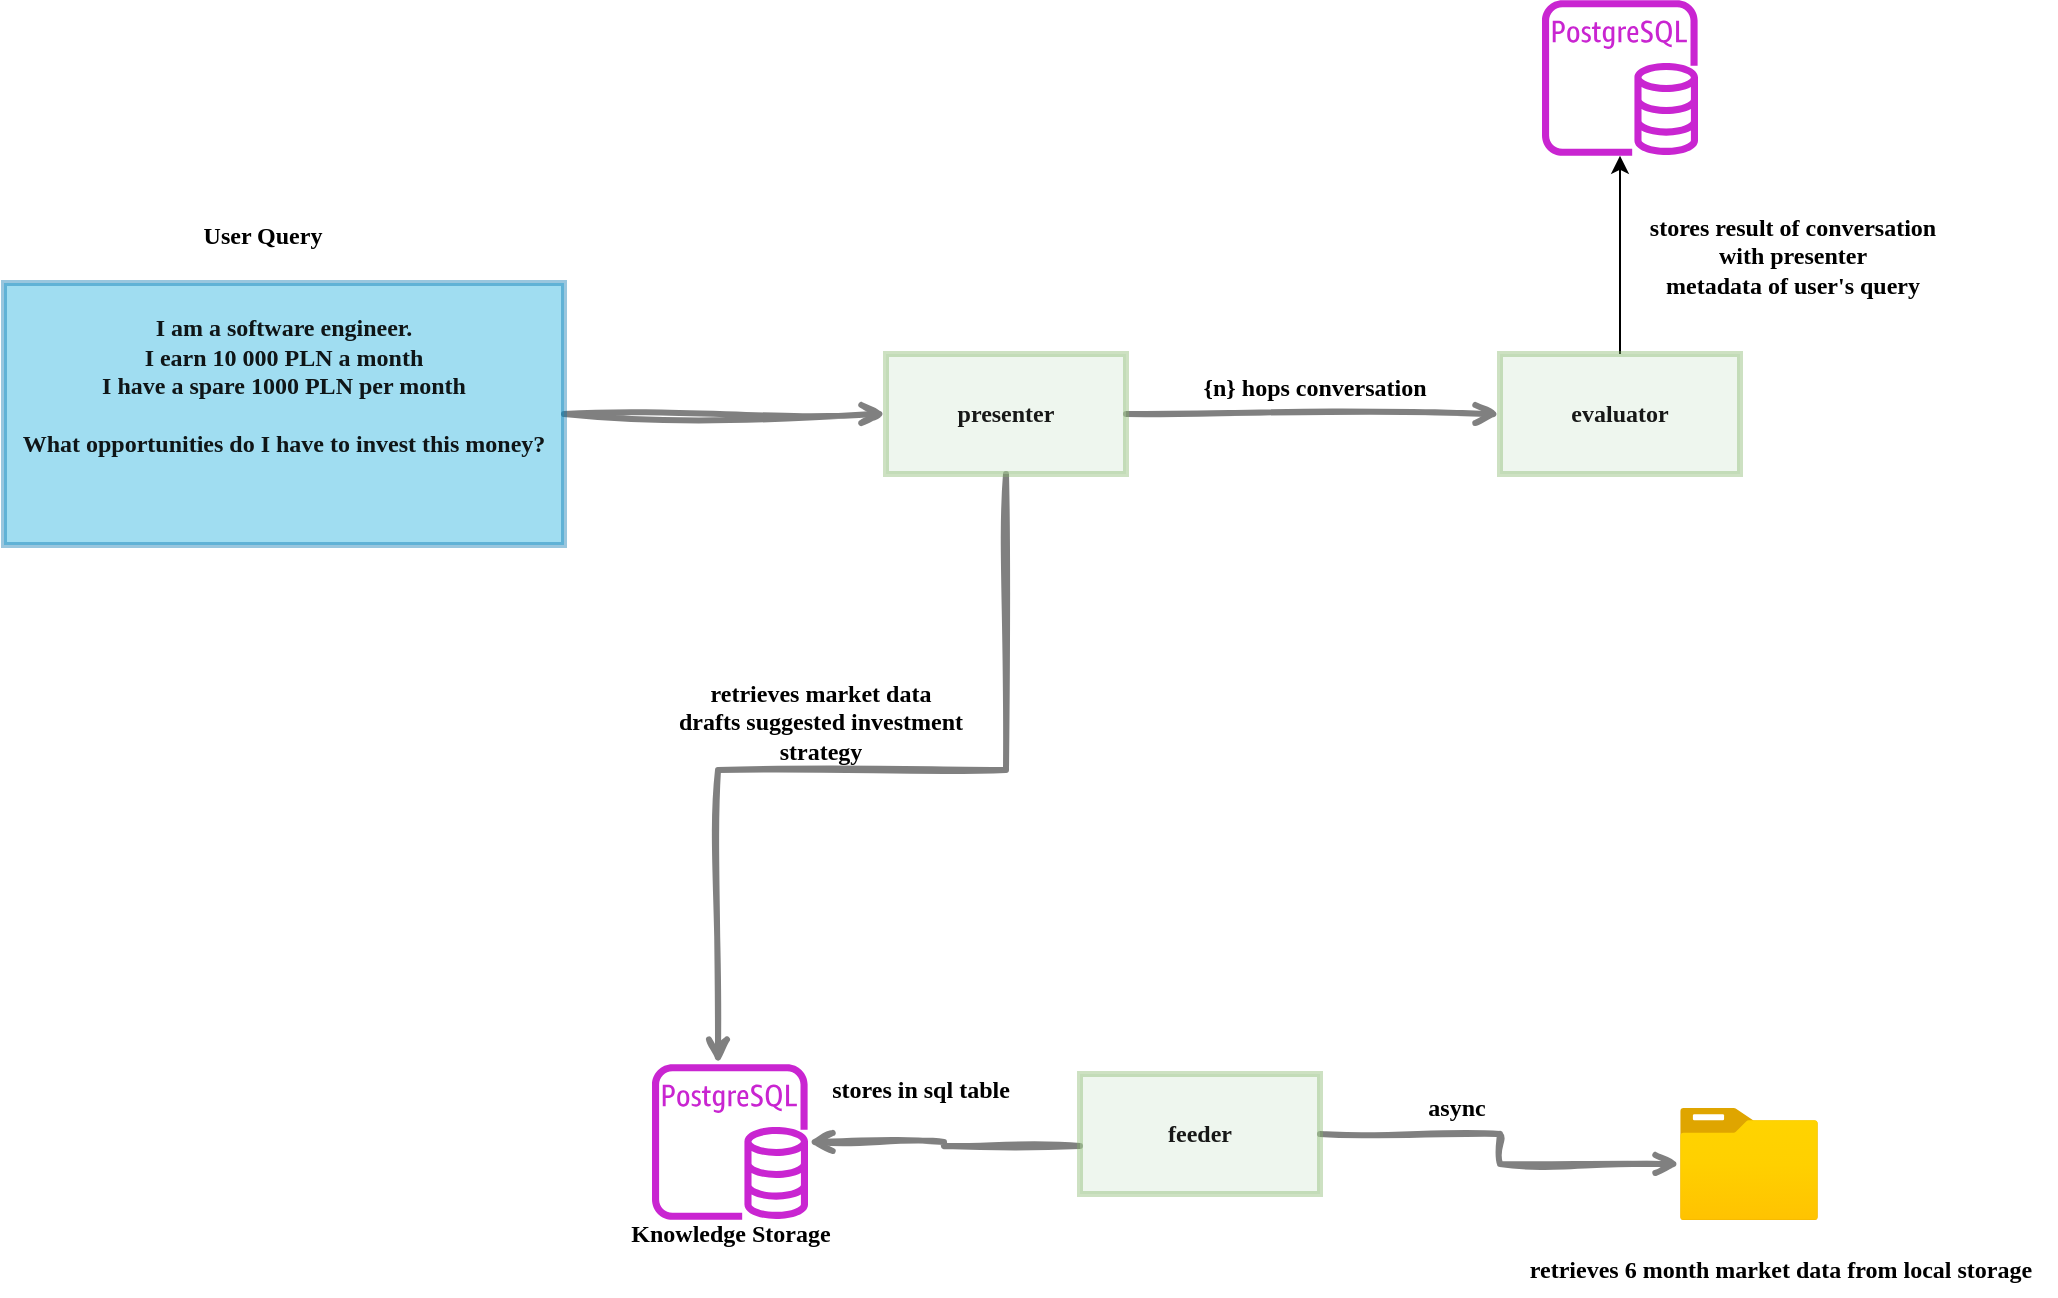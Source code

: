 <mxfile version="22.1.11" type="device" pages="4">
  <diagram name="v0.1" id="8OtH7xpoOeajr92iCrvQ">
    <mxGraphModel dx="1434" dy="836" grid="0" gridSize="10" guides="1" tooltips="1" connect="1" arrows="1" fold="1" page="1" pageScale="1" pageWidth="1200" pageHeight="1600" math="0" shadow="0">
      <root>
        <mxCell id="0" />
        <mxCell id="1" parent="0" />
        <mxCell id="opJD9HLW1Uyg5Fvw-MjP-20" value="" style="edgeStyle=orthogonalEdgeStyle;rounded=0;orthogonalLoop=1;jettySize=auto;html=1;labelBackgroundColor=none;endArrow=open;fontSize=19;fontFamily=Ubuntu;strokeColor=#808080;startArrow=none;startFill=0;endFill=0;strokeWidth=3;fontSource=https%3A%2F%2Ffonts.googleapis.com%2Fcss%3Ffamily%3DUbuntu;sketch=1;curveFitting=1;jiggle=2;shadow=0;labelBorderColor=none;textOpacity=90;fontStyle=1;" parent="1" source="opJD9HLW1Uyg5Fvw-MjP-1" target="opJD9HLW1Uyg5Fvw-MjP-19" edge="1">
          <mxGeometry relative="1" as="geometry" />
        </mxCell>
        <mxCell id="opJD9HLW1Uyg5Fvw-MjP-1" value="&lt;div&gt;I am a software engineer.&lt;/div&gt;&lt;div&gt;I earn 10 000 PLN a month&lt;/div&gt;&lt;div&gt;I have a spare 1000 PLN per month&lt;/div&gt;&lt;div&gt;&lt;br&gt;&lt;/div&gt;&lt;div&gt;What opportunities do I have to invest this money?&lt;/div&gt;&lt;div&gt;&lt;br&gt;&lt;/div&gt;&lt;div&gt;&lt;br&gt;&lt;/div&gt;" style="rounded=0;whiteSpace=wrap;html=1;fillColor=#12ABDB;strokeColor=#0070AD;fontFamily=Ubuntu;strokeWidth=3;fontSource=https%3A%2F%2Ffonts.googleapis.com%2Fcss%3Ffamily%3DUbuntu;labelBorderColor=none;textOpacity=90;fontStyle=1;gradientColor=none;fillStyle=auto;labelBackgroundColor=none;opacity=40;" parent="1" vertex="1">
          <mxGeometry x="55" y="181.5" width="280" height="131" as="geometry" />
        </mxCell>
        <mxCell id="opJD9HLW1Uyg5Fvw-MjP-10" style="edgeStyle=orthogonalEdgeStyle;rounded=0;orthogonalLoop=1;jettySize=auto;html=1;labelBackgroundColor=none;endArrow=open;fontSize=19;fontFamily=Ubuntu;strokeColor=#808080;startArrow=none;startFill=0;endFill=0;strokeWidth=3;fontSource=https%3A%2F%2Ffonts.googleapis.com%2Fcss%3Ffamily%3DUbuntu;sketch=1;curveFitting=1;jiggle=2;shadow=0;labelBorderColor=none;textOpacity=90;fontStyle=1;" parent="1" source="opJD9HLW1Uyg5Fvw-MjP-4" target="opJD9HLW1Uyg5Fvw-MjP-6" edge="1">
          <mxGeometry relative="1" as="geometry">
            <Array as="points">
              <mxPoint x="525" y="613" />
              <mxPoint x="525" y="611" />
            </Array>
          </mxGeometry>
        </mxCell>
        <mxCell id="opJD9HLW1Uyg5Fvw-MjP-12" style="edgeStyle=orthogonalEdgeStyle;rounded=0;orthogonalLoop=1;jettySize=auto;html=1;labelBackgroundColor=none;endArrow=open;fontSize=19;fontFamily=Ubuntu;strokeColor=#808080;startArrow=none;startFill=0;endFill=0;strokeWidth=3;fontSource=https%3A%2F%2Ffonts.googleapis.com%2Fcss%3Ffamily%3DUbuntu;sketch=1;curveFitting=1;jiggle=2;shadow=0;labelBorderColor=none;textOpacity=90;fontStyle=1;" parent="1" source="opJD9HLW1Uyg5Fvw-MjP-4" target="5ZaZs-pvYe-qKwX8dHFW-2" edge="1">
          <mxGeometry relative="1" as="geometry">
            <mxPoint x="867" y="619.5" as="targetPoint" />
          </mxGeometry>
        </mxCell>
        <mxCell id="opJD9HLW1Uyg5Fvw-MjP-4" value="feeder" style="whiteSpace=wrap;html=1;rounded=0;fillColor=#d5e8d4;strokeColor=#82b366;fontFamily=Ubuntu;strokeWidth=3;fontSource=https%3A%2F%2Ffonts.googleapis.com%2Fcss%3Ffamily%3DUbuntu;labelBorderColor=none;textOpacity=90;fontStyle=1;fillStyle=auto;labelBackgroundColor=none;opacity=40;" parent="1" vertex="1">
          <mxGeometry x="593" y="577" width="120" height="60" as="geometry" />
        </mxCell>
        <mxCell id="opJD9HLW1Uyg5Fvw-MjP-6" value="" style="sketch=0;outlineConnect=0;fontColor=#232F3E;gradientColor=none;fillColor=#C925D1;strokeColor=none;dashed=0;verticalLabelPosition=bottom;verticalAlign=top;align=center;html=1;fontSize=12;fontStyle=0;aspect=fixed;pointerEvents=1;shape=mxgraph.aws4.rds_postgresql_instance;" parent="1" vertex="1">
          <mxGeometry x="379" y="572" width="78" height="78" as="geometry" />
        </mxCell>
        <mxCell id="opJD9HLW1Uyg5Fvw-MjP-7" value="Knowledge Storage" style="text;html=1;align=center;verticalAlign=middle;resizable=0;points=[];autosize=1;strokeColor=none;fillColor=none;fontFamily=Ubuntu;fontSource=https%3A%2F%2Ffonts.googleapis.com%2Fcss%3Ffamily%3DUbuntu;fontStyle=1;" parent="1" vertex="1">
          <mxGeometry x="353" y="642" width="130" height="30" as="geometry" />
        </mxCell>
        <mxCell id="opJD9HLW1Uyg5Fvw-MjP-13" value="retrieves 6 month market data from local storage" style="text;html=1;align=center;verticalAlign=middle;resizable=0;points=[];autosize=1;strokeColor=none;fillColor=none;fontFamily=Ubuntu;fontSource=https%3A%2F%2Ffonts.googleapis.com%2Fcss%3Ffamily%3DUbuntu;fontStyle=1;" parent="1" vertex="1">
          <mxGeometry x="805" y="662" width="276" height="26" as="geometry" />
        </mxCell>
        <mxCell id="opJD9HLW1Uyg5Fvw-MjP-14" value="stores in sql table" style="text;html=1;align=center;verticalAlign=middle;resizable=0;points=[];autosize=1;strokeColor=none;fillColor=none;fontFamily=Ubuntu;fontSource=https%3A%2F%2Ffonts.googleapis.com%2Fcss%3Ffamily%3DUbuntu;fontStyle=1;" parent="1" vertex="1">
          <mxGeometry x="457" y="572" width="111" height="26" as="geometry" />
        </mxCell>
        <mxCell id="opJD9HLW1Uyg5Fvw-MjP-18" value="User Query" style="text;html=1;align=center;verticalAlign=middle;resizable=0;points=[];autosize=1;strokeColor=none;fillColor=none;fontFamily=Ubuntu;fontSource=https%3A%2F%2Ffonts.googleapis.com%2Fcss%3Ffamily%3DUbuntu;fontStyle=1;" parent="1" vertex="1">
          <mxGeometry x="143" y="145" width="81" height="26" as="geometry" />
        </mxCell>
        <mxCell id="SjYf4q5xqTKtXkVGE02z-1" style="edgeStyle=orthogonalEdgeStyle;rounded=0;orthogonalLoop=1;jettySize=auto;html=1;labelBackgroundColor=none;endArrow=open;fontSize=19;fontFamily=Ubuntu;strokeColor=#808080;startArrow=none;startFill=0;endFill=0;strokeWidth=3;fontSource=https%3A%2F%2Ffonts.googleapis.com%2Fcss%3Ffamily%3DUbuntu;sketch=1;curveFitting=1;jiggle=2;shadow=0;labelBorderColor=none;textOpacity=90;fontStyle=1;" parent="1" source="opJD9HLW1Uyg5Fvw-MjP-19" target="opJD9HLW1Uyg5Fvw-MjP-6" edge="1">
          <mxGeometry relative="1" as="geometry">
            <Array as="points">
              <mxPoint x="556" y="425" />
              <mxPoint x="412" y="425" />
            </Array>
          </mxGeometry>
        </mxCell>
        <mxCell id="SjYf4q5xqTKtXkVGE02z-8" style="edgeStyle=orthogonalEdgeStyle;rounded=0;orthogonalLoop=1;jettySize=auto;html=1;startArrow=none;startFill=0;labelBackgroundColor=none;endArrow=open;fontSize=19;fontFamily=Ubuntu;strokeColor=#808080;endFill=0;strokeWidth=3;fontSource=https%3A%2F%2Ffonts.googleapis.com%2Fcss%3Ffamily%3DUbuntu;sketch=1;curveFitting=1;jiggle=2;shadow=0;labelBorderColor=none;textOpacity=90;fontStyle=1;" parent="1" source="opJD9HLW1Uyg5Fvw-MjP-19" target="SjYf4q5xqTKtXkVGE02z-3" edge="1">
          <mxGeometry relative="1" as="geometry" />
        </mxCell>
        <mxCell id="opJD9HLW1Uyg5Fvw-MjP-19" value="presenter" style="whiteSpace=wrap;html=1;fillColor=#d5e8d4;strokeColor=#82b366;rounded=0;fontFamily=Ubuntu;strokeWidth=3;fontSource=https%3A%2F%2Ffonts.googleapis.com%2Fcss%3Ffamily%3DUbuntu;labelBorderColor=none;textOpacity=90;fontStyle=1;fillStyle=auto;labelBackgroundColor=none;opacity=40;" parent="1" vertex="1">
          <mxGeometry x="496" y="217" width="120" height="60" as="geometry" />
        </mxCell>
        <mxCell id="SjYf4q5xqTKtXkVGE02z-2" value="retrieves market data&lt;br&gt;drafts suggested investment&lt;br&gt;strategy" style="text;html=1;align=center;verticalAlign=middle;resizable=0;points=[];autosize=1;strokeColor=none;fillColor=none;fontFamily=Ubuntu;fontSource=https%3A%2F%2Ffonts.googleapis.com%2Fcss%3Ffamily%3DUbuntu;fontStyle=1;" parent="1" vertex="1">
          <mxGeometry x="379" y="373" width="168" height="55" as="geometry" />
        </mxCell>
        <mxCell id="SjYf4q5xqTKtXkVGE02z-5" style="edgeStyle=orthogonalEdgeStyle;rounded=0;orthogonalLoop=1;jettySize=auto;html=1;" parent="1" source="SjYf4q5xqTKtXkVGE02z-3" target="SjYf4q5xqTKtXkVGE02z-4" edge="1">
          <mxGeometry relative="1" as="geometry" />
        </mxCell>
        <mxCell id="SjYf4q5xqTKtXkVGE02z-3" value="evaluator" style="whiteSpace=wrap;html=1;fillColor=#d5e8d4;strokeColor=#82b366;rounded=0;fontFamily=Ubuntu;strokeWidth=3;fontSource=https%3A%2F%2Ffonts.googleapis.com%2Fcss%3Ffamily%3DUbuntu;labelBorderColor=none;textOpacity=90;fontStyle=1;fillStyle=auto;labelBackgroundColor=none;opacity=40;" parent="1" vertex="1">
          <mxGeometry x="803" y="217" width="120" height="60" as="geometry" />
        </mxCell>
        <mxCell id="SjYf4q5xqTKtXkVGE02z-4" value="" style="sketch=0;outlineConnect=0;fontColor=#232F3E;gradientColor=none;fillColor=#C925D1;strokeColor=none;dashed=0;verticalLabelPosition=bottom;verticalAlign=top;align=center;html=1;fontSize=12;fontStyle=0;aspect=fixed;pointerEvents=1;shape=mxgraph.aws4.rds_postgresql_instance;" parent="1" vertex="1">
          <mxGeometry x="824" y="40" width="78" height="78" as="geometry" />
        </mxCell>
        <mxCell id="SjYf4q5xqTKtXkVGE02z-6" value="stores result of conversation&lt;br&gt;with presenter&lt;br&gt;metadata of user&#39;s query" style="text;html=1;align=center;verticalAlign=middle;resizable=0;points=[];autosize=1;strokeColor=none;fillColor=none;fontFamily=Ubuntu;fontSource=https%3A%2F%2Ffonts.googleapis.com%2Fcss%3Ffamily%3DUbuntu;fontStyle=1;" parent="1" vertex="1">
          <mxGeometry x="865" y="140" width="168" height="55" as="geometry" />
        </mxCell>
        <mxCell id="SjYf4q5xqTKtXkVGE02z-7" value="async" style="text;html=1;align=center;verticalAlign=middle;resizable=0;points=[];autosize=1;strokeColor=none;fillColor=none;fontFamily=Ubuntu;fontSource=https%3A%2F%2Ffonts.googleapis.com%2Fcss%3Ffamily%3DUbuntu;fontStyle=1;" parent="1" vertex="1">
          <mxGeometry x="756" y="581" width="49" height="26" as="geometry" />
        </mxCell>
        <mxCell id="SjYf4q5xqTKtXkVGE02z-9" value="{n} hops conversation" style="text;html=1;align=center;verticalAlign=middle;resizable=0;points=[];autosize=1;strokeColor=none;fillColor=none;fontFamily=Ubuntu;fontSource=https%3A%2F%2Ffonts.googleapis.com%2Fcss%3Ffamily%3DUbuntu;fontStyle=1;" parent="1" vertex="1">
          <mxGeometry x="643" y="221" width="133" height="26" as="geometry" />
        </mxCell>
        <mxCell id="5ZaZs-pvYe-qKwX8dHFW-2" value="" style="image;aspect=fixed;html=1;points=[];align=center;fontSize=12;image=img/lib/azure2/general/Folder_Blank.svg;" parent="1" vertex="1">
          <mxGeometry x="893" y="594" width="69" height="56.0" as="geometry" />
        </mxCell>
      </root>
    </mxGraphModel>
  </diagram>
  <diagram name="v1-alpha" id="euRGj3JGMwUTde3pvMev">
    <mxGraphModel dx="1434" dy="836" grid="0" gridSize="10" guides="1" tooltips="1" connect="1" arrows="1" fold="1" page="1" pageScale="1" pageWidth="1200" pageHeight="1600" math="0" shadow="0">
      <root>
        <mxCell id="Yqb-qZFL8EH75_6r9ANl-0" />
        <mxCell id="Yqb-qZFL8EH75_6r9ANl-1" parent="Yqb-qZFL8EH75_6r9ANl-0" />
        <mxCell id="Yqb-qZFL8EH75_6r9ANl-2" value="" style="edgeStyle=orthogonalEdgeStyle;rounded=0;orthogonalLoop=1;jettySize=auto;html=1;labelBackgroundColor=none;endArrow=open;fontSize=19;fontFamily=Ubuntu;strokeColor=#808080;startArrow=none;startFill=0;endFill=0;strokeWidth=3;fontSource=https%3A%2F%2Ffonts.googleapis.com%2Fcss%3Ffamily%3DUbuntu;sketch=1;curveFitting=1;jiggle=2;shadow=0;labelBorderColor=none;textOpacity=90;fontStyle=1;" edge="1" parent="Yqb-qZFL8EH75_6r9ANl-1" source="Yqb-qZFL8EH75_6r9ANl-3" target="Yqb-qZFL8EH75_6r9ANl-14">
          <mxGeometry relative="1" as="geometry" />
        </mxCell>
        <mxCell id="Yqb-qZFL8EH75_6r9ANl-3" value="&lt;div&gt;I am a software engineer.&lt;/div&gt;&lt;div&gt;I earn 10 000 PLN a month&lt;/div&gt;&lt;div&gt;I have a spare 1000 PLN per month&lt;/div&gt;&lt;div&gt;&lt;br&gt;&lt;/div&gt;&lt;div&gt;What opportunities do I have to invest this money?&lt;/div&gt;&lt;div&gt;&lt;br&gt;&lt;/div&gt;&lt;div&gt;&lt;br&gt;&lt;/div&gt;" style="rounded=0;whiteSpace=wrap;html=1;fillColor=#12ABDB;strokeColor=#0070AD;fontFamily=Ubuntu;strokeWidth=3;fontSource=https%3A%2F%2Ffonts.googleapis.com%2Fcss%3Ffamily%3DUbuntu;labelBorderColor=none;textOpacity=90;fontStyle=1;gradientColor=none;fillStyle=auto;labelBackgroundColor=none;opacity=40;" vertex="1" parent="Yqb-qZFL8EH75_6r9ANl-1">
          <mxGeometry x="55" y="181.5" width="280" height="131" as="geometry" />
        </mxCell>
        <mxCell id="Yqb-qZFL8EH75_6r9ANl-4" style="edgeStyle=orthogonalEdgeStyle;rounded=0;orthogonalLoop=1;jettySize=auto;html=1;labelBackgroundColor=none;endArrow=open;fontSize=19;fontFamily=Ubuntu;strokeColor=#808080;startArrow=none;startFill=0;endFill=0;strokeWidth=3;fontSource=https%3A%2F%2Ffonts.googleapis.com%2Fcss%3Ffamily%3DUbuntu;sketch=1;curveFitting=1;jiggle=2;shadow=0;labelBorderColor=none;textOpacity=90;fontStyle=1;" edge="1" parent="Yqb-qZFL8EH75_6r9ANl-1" source="Yqb-qZFL8EH75_6r9ANl-6" target="Yqb-qZFL8EH75_6r9ANl-7">
          <mxGeometry relative="1" as="geometry">
            <Array as="points">
              <mxPoint x="525" y="613" />
              <mxPoint x="525" y="611" />
            </Array>
          </mxGeometry>
        </mxCell>
        <mxCell id="Yqb-qZFL8EH75_6r9ANl-5" style="edgeStyle=orthogonalEdgeStyle;rounded=0;orthogonalLoop=1;jettySize=auto;html=1;labelBackgroundColor=none;endArrow=open;fontSize=19;fontFamily=Ubuntu;strokeColor=#808080;startArrow=none;startFill=0;endFill=0;strokeWidth=3;fontSource=https%3A%2F%2Ffonts.googleapis.com%2Fcss%3Ffamily%3DUbuntu;sketch=1;curveFitting=1;jiggle=2;shadow=0;labelBorderColor=none;textOpacity=90;fontStyle=1;" edge="1" parent="Yqb-qZFL8EH75_6r9ANl-1" source="Yqb-qZFL8EH75_6r9ANl-6" target="Yqb-qZFL8EH75_6r9ANl-22">
          <mxGeometry relative="1" as="geometry">
            <mxPoint x="867" y="619.5" as="targetPoint" />
          </mxGeometry>
        </mxCell>
        <mxCell id="Yqb-qZFL8EH75_6r9ANl-6" value="feeder" style="whiteSpace=wrap;html=1;rounded=0;fillColor=#d5e8d4;strokeColor=#82b366;fontFamily=Ubuntu;strokeWidth=3;fontSource=https%3A%2F%2Ffonts.googleapis.com%2Fcss%3Ffamily%3DUbuntu;labelBorderColor=none;textOpacity=90;fontStyle=1;fillStyle=auto;labelBackgroundColor=none;opacity=40;" vertex="1" parent="Yqb-qZFL8EH75_6r9ANl-1">
          <mxGeometry x="593" y="577" width="120" height="60" as="geometry" />
        </mxCell>
        <mxCell id="Yqb-qZFL8EH75_6r9ANl-7" value="" style="sketch=0;outlineConnect=0;fontColor=#232F3E;gradientColor=none;fillColor=#C925D1;strokeColor=none;dashed=0;verticalLabelPosition=bottom;verticalAlign=top;align=center;html=1;fontSize=12;fontStyle=0;aspect=fixed;pointerEvents=1;shape=mxgraph.aws4.rds_postgresql_instance;" vertex="1" parent="Yqb-qZFL8EH75_6r9ANl-1">
          <mxGeometry x="379" y="572" width="78" height="78" as="geometry" />
        </mxCell>
        <mxCell id="Yqb-qZFL8EH75_6r9ANl-8" value="Knowledge Storage" style="text;html=1;align=center;verticalAlign=middle;resizable=0;points=[];autosize=1;strokeColor=none;fillColor=none;fontFamily=Ubuntu;fontSource=https%3A%2F%2Ffonts.googleapis.com%2Fcss%3Ffamily%3DUbuntu;fontStyle=1;" vertex="1" parent="Yqb-qZFL8EH75_6r9ANl-1">
          <mxGeometry x="353" y="642" width="130" height="30" as="geometry" />
        </mxCell>
        <mxCell id="Yqb-qZFL8EH75_6r9ANl-9" value="retrieves 6 month market data from local storage" style="text;html=1;align=center;verticalAlign=middle;resizable=0;points=[];autosize=1;strokeColor=none;fillColor=none;fontFamily=Ubuntu;fontSource=https%3A%2F%2Ffonts.googleapis.com%2Fcss%3Ffamily%3DUbuntu;fontStyle=1;" vertex="1" parent="Yqb-qZFL8EH75_6r9ANl-1">
          <mxGeometry x="805" y="662" width="276" height="26" as="geometry" />
        </mxCell>
        <mxCell id="Yqb-qZFL8EH75_6r9ANl-10" value="stores in sql table" style="text;html=1;align=center;verticalAlign=middle;resizable=0;points=[];autosize=1;strokeColor=none;fillColor=none;fontFamily=Ubuntu;fontSource=https%3A%2F%2Ffonts.googleapis.com%2Fcss%3Ffamily%3DUbuntu;fontStyle=1;" vertex="1" parent="Yqb-qZFL8EH75_6r9ANl-1">
          <mxGeometry x="457" y="572" width="111" height="26" as="geometry" />
        </mxCell>
        <mxCell id="Yqb-qZFL8EH75_6r9ANl-11" value="User Query" style="text;html=1;align=center;verticalAlign=middle;resizable=0;points=[];autosize=1;strokeColor=none;fillColor=none;fontFamily=Ubuntu;fontSource=https%3A%2F%2Ffonts.googleapis.com%2Fcss%3Ffamily%3DUbuntu;fontStyle=1;" vertex="1" parent="Yqb-qZFL8EH75_6r9ANl-1">
          <mxGeometry x="143" y="145" width="81" height="26" as="geometry" />
        </mxCell>
        <mxCell id="Yqb-qZFL8EH75_6r9ANl-12" style="edgeStyle=orthogonalEdgeStyle;rounded=0;orthogonalLoop=1;jettySize=auto;html=1;labelBackgroundColor=none;endArrow=open;fontSize=19;fontFamily=Ubuntu;strokeColor=#808080;startArrow=none;startFill=0;endFill=0;strokeWidth=3;fontSource=https%3A%2F%2Ffonts.googleapis.com%2Fcss%3Ffamily%3DUbuntu;sketch=1;curveFitting=1;jiggle=2;shadow=0;labelBorderColor=none;textOpacity=90;fontStyle=1;" edge="1" parent="Yqb-qZFL8EH75_6r9ANl-1" source="Yqb-qZFL8EH75_6r9ANl-14" target="Yqb-qZFL8EH75_6r9ANl-7">
          <mxGeometry relative="1" as="geometry">
            <Array as="points">
              <mxPoint x="556" y="425" />
              <mxPoint x="412" y="425" />
            </Array>
          </mxGeometry>
        </mxCell>
        <mxCell id="Yqb-qZFL8EH75_6r9ANl-13" style="edgeStyle=orthogonalEdgeStyle;rounded=0;orthogonalLoop=1;jettySize=auto;html=1;startArrow=none;startFill=0;labelBackgroundColor=none;endArrow=open;fontSize=19;fontFamily=Ubuntu;strokeColor=#808080;endFill=0;strokeWidth=3;fontSource=https%3A%2F%2Ffonts.googleapis.com%2Fcss%3Ffamily%3DUbuntu;sketch=1;curveFitting=1;jiggle=2;shadow=0;labelBorderColor=none;textOpacity=90;fontStyle=1;" edge="1" parent="Yqb-qZFL8EH75_6r9ANl-1" source="Yqb-qZFL8EH75_6r9ANl-14" target="Yqb-qZFL8EH75_6r9ANl-17">
          <mxGeometry relative="1" as="geometry" />
        </mxCell>
        <mxCell id="Yqb-qZFL8EH75_6r9ANl-14" value="presenter" style="whiteSpace=wrap;html=1;fillColor=#d5e8d4;strokeColor=#82b366;rounded=0;fontFamily=Ubuntu;strokeWidth=3;fontSource=https%3A%2F%2Ffonts.googleapis.com%2Fcss%3Ffamily%3DUbuntu;labelBorderColor=none;textOpacity=90;fontStyle=1;fillStyle=auto;labelBackgroundColor=none;opacity=40;" vertex="1" parent="Yqb-qZFL8EH75_6r9ANl-1">
          <mxGeometry x="496" y="217" width="120" height="60" as="geometry" />
        </mxCell>
        <mxCell id="Yqb-qZFL8EH75_6r9ANl-15" value="retrieves market data&lt;br&gt;drafts suggested investment&lt;br&gt;strategy" style="text;html=1;align=center;verticalAlign=middle;resizable=0;points=[];autosize=1;strokeColor=none;fillColor=none;fontFamily=Ubuntu;fontSource=https%3A%2F%2Ffonts.googleapis.com%2Fcss%3Ffamily%3DUbuntu;fontStyle=1;" vertex="1" parent="Yqb-qZFL8EH75_6r9ANl-1">
          <mxGeometry x="379" y="373" width="168" height="55" as="geometry" />
        </mxCell>
        <mxCell id="Yqb-qZFL8EH75_6r9ANl-16" style="edgeStyle=orthogonalEdgeStyle;rounded=0;orthogonalLoop=1;jettySize=auto;html=1;" edge="1" parent="Yqb-qZFL8EH75_6r9ANl-1" source="Yqb-qZFL8EH75_6r9ANl-17" target="Yqb-qZFL8EH75_6r9ANl-18">
          <mxGeometry relative="1" as="geometry" />
        </mxCell>
        <mxCell id="Yqb-qZFL8EH75_6r9ANl-17" value="evaluator" style="whiteSpace=wrap;html=1;fillColor=#d5e8d4;strokeColor=#82b366;rounded=0;fontFamily=Ubuntu;strokeWidth=3;fontSource=https%3A%2F%2Ffonts.googleapis.com%2Fcss%3Ffamily%3DUbuntu;labelBorderColor=none;textOpacity=90;fontStyle=1;fillStyle=auto;labelBackgroundColor=none;opacity=40;" vertex="1" parent="Yqb-qZFL8EH75_6r9ANl-1">
          <mxGeometry x="803" y="217" width="120" height="60" as="geometry" />
        </mxCell>
        <mxCell id="Yqb-qZFL8EH75_6r9ANl-18" value="" style="sketch=0;outlineConnect=0;fontColor=#232F3E;gradientColor=none;fillColor=#C925D1;strokeColor=none;dashed=0;verticalLabelPosition=bottom;verticalAlign=top;align=center;html=1;fontSize=12;fontStyle=0;aspect=fixed;pointerEvents=1;shape=mxgraph.aws4.rds_postgresql_instance;" vertex="1" parent="Yqb-qZFL8EH75_6r9ANl-1">
          <mxGeometry x="824" y="40" width="78" height="78" as="geometry" />
        </mxCell>
        <mxCell id="Yqb-qZFL8EH75_6r9ANl-19" value="stores result of conversation&lt;br&gt;with presenter&lt;br&gt;metadata of user&#39;s query" style="text;html=1;align=center;verticalAlign=middle;resizable=0;points=[];autosize=1;strokeColor=none;fillColor=none;fontFamily=Ubuntu;fontSource=https%3A%2F%2Ffonts.googleapis.com%2Fcss%3Ffamily%3DUbuntu;fontStyle=1;" vertex="1" parent="Yqb-qZFL8EH75_6r9ANl-1">
          <mxGeometry x="865" y="140" width="168" height="55" as="geometry" />
        </mxCell>
        <mxCell id="Yqb-qZFL8EH75_6r9ANl-20" value="async" style="text;html=1;align=center;verticalAlign=middle;resizable=0;points=[];autosize=1;strokeColor=none;fillColor=none;fontFamily=Ubuntu;fontSource=https%3A%2F%2Ffonts.googleapis.com%2Fcss%3Ffamily%3DUbuntu;fontStyle=1;" vertex="1" parent="Yqb-qZFL8EH75_6r9ANl-1">
          <mxGeometry x="756" y="581" width="49" height="26" as="geometry" />
        </mxCell>
        <mxCell id="Yqb-qZFL8EH75_6r9ANl-21" value="{n} hops conversation" style="text;html=1;align=center;verticalAlign=middle;resizable=0;points=[];autosize=1;strokeColor=none;fillColor=none;fontFamily=Ubuntu;fontSource=https%3A%2F%2Ffonts.googleapis.com%2Fcss%3Ffamily%3DUbuntu;fontStyle=1;" vertex="1" parent="Yqb-qZFL8EH75_6r9ANl-1">
          <mxGeometry x="643" y="221" width="133" height="26" as="geometry" />
        </mxCell>
        <mxCell id="Yqb-qZFL8EH75_6r9ANl-22" value="" style="image;aspect=fixed;html=1;points=[];align=center;fontSize=12;image=img/lib/azure2/general/Folder_Blank.svg;" vertex="1" parent="Yqb-qZFL8EH75_6r9ANl-1">
          <mxGeometry x="893" y="594" width="69" height="56.0" as="geometry" />
        </mxCell>
      </root>
    </mxGraphModel>
  </diagram>
  <diagram id="ePuNAX5Y0OI9vk2s83E_" name="presenter">
    <mxGraphModel dx="1434" dy="836" grid="0" gridSize="10" guides="1" tooltips="1" connect="1" arrows="1" fold="1" page="1" pageScale="1" pageWidth="1200" pageHeight="1600" math="0" shadow="0">
      <root>
        <mxCell id="0" />
        <mxCell id="1" parent="0" />
        <mxCell id="kUthfTeHmSAMfIdSlc27-2" style="edgeStyle=orthogonalEdgeStyle;rounded=0;orthogonalLoop=1;jettySize=auto;html=1;labelBackgroundColor=none;endArrow=open;fontSize=19;fontFamily=Ubuntu;strokeColor=#808080;startArrow=none;startFill=0;endFill=0;strokeWidth=3;fontSource=https%3A%2F%2Ffonts.googleapis.com%2Fcss%3Ffamily%3DUbuntu;sketch=1;curveFitting=1;jiggle=2;shadow=0;labelBorderColor=none;textOpacity=90;fontStyle=1;" parent="1" source="UwOhgO-d5PZDNcppUJ_M-5" target="kUthfTeHmSAMfIdSlc27-1" edge="1">
          <mxGeometry relative="1" as="geometry" />
        </mxCell>
        <mxCell id="UwOhgO-d5PZDNcppUJ_M-5" value="searches&lt;br&gt;the web for missing&lt;br&gt;data" style="whiteSpace=wrap;html=1;fillColor=#d5e8d4;strokeColor=#82b366;rounded=0;fontFamily=Ubuntu;strokeWidth=3;fontSource=https%3A%2F%2Ffonts.googleapis.com%2Fcss%3Ffamily%3DUbuntu;labelBorderColor=none;textOpacity=90;fontStyle=1;fillStyle=auto;labelBackgroundColor=none;opacity=40;" parent="1" vertex="1">
          <mxGeometry x="550" y="600" width="120" height="60" as="geometry" />
        </mxCell>
        <mxCell id="UwOhgO-d5PZDNcppUJ_M-3" value="" style="edgeStyle=orthogonalEdgeStyle;rounded=0;orthogonalLoop=1;jettySize=auto;html=1;labelBackgroundColor=none;endArrow=open;fontSize=19;fontFamily=Ubuntu;strokeColor=#808080;startArrow=none;startFill=0;endFill=0;strokeWidth=3;fontSource=https%3A%2F%2Ffonts.googleapis.com%2Fcss%3Ffamily%3DUbuntu;sketch=1;curveFitting=1;jiggle=2;shadow=0;labelBorderColor=none;textOpacity=90;fontStyle=1;" parent="1" source="UwOhgO-d5PZDNcppUJ_M-1" target="UwOhgO-d5PZDNcppUJ_M-2" edge="1">
          <mxGeometry relative="1" as="geometry" />
        </mxCell>
        <mxCell id="UwOhgO-d5PZDNcppUJ_M-1" value="&lt;div&gt;I am a software engineer.&lt;/div&gt;&lt;div&gt;I earn 10 000 PLN a month&lt;/div&gt;&lt;div&gt;I have a spare 1000 per month&lt;/div&gt;&lt;div&gt;I am interested in buying a new house in Poland&lt;/div&gt;&lt;div&gt;&lt;br&gt;&lt;/div&gt;&lt;div&gt;My goal is to do it in 1 year time.&lt;/div&gt;" style="rounded=0;whiteSpace=wrap;html=1;fillColor=#12ABDB;strokeColor=#0070AD;fontFamily=Ubuntu;strokeWidth=3;fontSource=https%3A%2F%2Ffonts.googleapis.com%2Fcss%3Ffamily%3DUbuntu;labelBorderColor=none;textOpacity=90;fontStyle=1;gradientColor=none;fillStyle=auto;labelBackgroundColor=none;opacity=40;" parent="1" vertex="1">
          <mxGeometry x="56" y="162" width="280" height="170" as="geometry" />
        </mxCell>
        <mxCell id="kUthfTeHmSAMfIdSlc27-6" value="" style="edgeStyle=orthogonalEdgeStyle;rounded=0;orthogonalLoop=1;jettySize=auto;html=1;labelBackgroundColor=none;endArrow=open;fontSize=19;fontFamily=Ubuntu;strokeColor=#808080;startArrow=none;startFill=0;endFill=0;strokeWidth=3;fontSource=https%3A%2F%2Ffonts.googleapis.com%2Fcss%3Ffamily%3DUbuntu;sketch=1;curveFitting=1;jiggle=2;shadow=0;labelBorderColor=none;textOpacity=90;fontStyle=1;" parent="1" source="UwOhgO-d5PZDNcppUJ_M-2" target="kUthfTeHmSAMfIdSlc27-5" edge="1">
          <mxGeometry relative="1" as="geometry" />
        </mxCell>
        <mxCell id="kUthfTeHmSAMfIdSlc27-12" style="edgeStyle=orthogonalEdgeStyle;rounded=0;orthogonalLoop=1;jettySize=auto;html=1;labelBackgroundColor=none;endArrow=open;fontSize=19;fontFamily=Ubuntu;strokeColor=#808080;startArrow=none;startFill=0;endFill=0;strokeWidth=3;fontSource=https%3A%2F%2Ffonts.googleapis.com%2Fcss%3Ffamily%3DUbuntu;sketch=1;curveFitting=1;jiggle=2;shadow=0;labelBorderColor=none;textOpacity=90;fontStyle=1;" parent="1" source="UwOhgO-d5PZDNcppUJ_M-2" target="kUthfTeHmSAMfIdSlc27-11" edge="1">
          <mxGeometry relative="1" as="geometry" />
        </mxCell>
        <mxCell id="UwOhgO-d5PZDNcppUJ_M-2" value="Understands missing&lt;br&gt;data" style="whiteSpace=wrap;html=1;fillColor=#d5e8d4;strokeColor=#82b366;rounded=0;fontFamily=Ubuntu;strokeWidth=3;fontSource=https%3A%2F%2Ffonts.googleapis.com%2Fcss%3Ffamily%3DUbuntu;labelBorderColor=none;textOpacity=90;fontStyle=1;fillStyle=auto;labelBackgroundColor=none;opacity=40;" parent="1" vertex="1">
          <mxGeometry x="496" y="217" width="120" height="60" as="geometry" />
        </mxCell>
        <mxCell id="UwOhgO-d5PZDNcppUJ_M-4" value="" style="html=1;verticalLabelPosition=bottom;align=center;labelBackgroundColor=#ffffff;verticalAlign=top;strokeWidth=2;strokeColor=#0080F0;shadow=0;dashed=0;shape=mxgraph.ios7.icons.looking_glass;" parent="1" vertex="1">
          <mxGeometry x="540" y="590" width="30" height="30" as="geometry" />
        </mxCell>
        <mxCell id="kUthfTeHmSAMfIdSlc27-1" value="" style="outlineConnect=0;fontColor=#232F3E;gradientColor=none;fillColor=#C925D1;strokeColor=none;dashed=0;verticalLabelPosition=bottom;verticalAlign=top;align=center;html=1;fontSize=12;fontStyle=0;aspect=fixed;pointerEvents=1;shape=mxgraph.aws4.rds_postgresql_instance;strokeWidth=1;" parent="1" vertex="1">
          <mxGeometry x="749" y="591" width="78" height="78" as="geometry" />
        </mxCell>
        <mxCell id="kUthfTeHmSAMfIdSlc27-3" value="embedding" style="text;html=1;align=center;verticalAlign=middle;resizable=0;points=[];autosize=1;strokeColor=none;fillColor=none;fontFamily=Ubuntu;fontSource=https%3A%2F%2Ffonts.googleapis.com%2Fcss%3Ffamily%3DUbuntu;fontStyle=1" parent="1" vertex="1">
          <mxGeometry x="664" y="598" width="90" height="30" as="geometry" />
        </mxCell>
        <mxCell id="kUthfTeHmSAMfIdSlc27-5" value="To buy a house in Poland with a spare budget of 1000 monthly will require ~90 months to gather the upfront payment&lt;br&gt;The user can find new incoming opportunities&lt;br&gt;The user can invest in low-risk markets such as gold and increase his spare money by X%&lt;br&gt;The user can invest in medium-risk markets such as bitcoin and increase his spare money by Y%&lt;br&gt;&lt;br&gt;If the user finds a part time job earning ~5000 a month&lt;br&gt;with a spare of ~4000 a month invested in&lt;br&gt;gold it will take Z time to gather the upfront payment&lt;br&gt;invested in bitcoin it will take Z2 time." style="whiteSpace=wrap;html=1;fillColor=#f8cecc;strokeColor=#b85450;rounded=0;fontFamily=Ubuntu;strokeWidth=3;fontSource=https%3A%2F%2Ffonts.googleapis.com%2Fcss%3Ffamily%3DUbuntu;labelBorderColor=none;textOpacity=90;fontStyle=1;fillStyle=auto;labelBackgroundColor=none;opacity=40;" parent="1" vertex="1">
          <mxGeometry x="800" y="190" width="320" height="193" as="geometry" />
        </mxCell>
        <mxCell id="kUthfTeHmSAMfIdSlc27-7" value="aggregates" style="text;html=1;align=center;verticalAlign=middle;resizable=0;points=[];autosize=1;strokeColor=none;fillColor=none;fontFamily=Ubuntu;fontSource=https%3A%2F%2Ffonts.googleapis.com%2Fcss%3Ffamily%3DUbuntu;fontStyle=1" parent="1" vertex="1">
          <mxGeometry x="665" y="217" width="90" height="30" as="geometry" />
        </mxCell>
        <mxCell id="kUthfTeHmSAMfIdSlc27-13" style="edgeStyle=orthogonalEdgeStyle;rounded=0;orthogonalLoop=1;jettySize=auto;html=1;labelBackgroundColor=none;endArrow=open;fontSize=19;fontFamily=Ubuntu;strokeColor=#808080;startArrow=none;startFill=0;endFill=0;strokeWidth=3;fontSource=https%3A%2F%2Ffonts.googleapis.com%2Fcss%3Ffamily%3DUbuntu;sketch=1;curveFitting=1;jiggle=2;shadow=0;labelBorderColor=none;textOpacity=90;fontStyle=1;" parent="1" source="kUthfTeHmSAMfIdSlc27-11" target="UwOhgO-d5PZDNcppUJ_M-5" edge="1">
          <mxGeometry relative="1" as="geometry">
            <mxPoint x="536" y="550" as="sourcePoint" />
          </mxGeometry>
        </mxCell>
        <mxCell id="kUthfTeHmSAMfIdSlc27-11" value="how&#39;s software engineering market in poland?&lt;br&gt;what&#39;s inflation rate in poland for the last year?&lt;br&gt;what&#39;s housing market price in Poland? how much will be required?&lt;br&gt;what are the financing options (up-front payment, interest rates, etc)" style="whiteSpace=wrap;html=1;fillColor=#f8cecc;strokeColor=#b85450;rounded=0;fontFamily=Ubuntu;strokeWidth=3;fontSource=https%3A%2F%2Ffonts.googleapis.com%2Fcss%3Ffamily%3DUbuntu;labelBorderColor=none;textOpacity=90;fontStyle=1;fillStyle=auto;labelBackgroundColor=none;opacity=40;" parent="1" vertex="1">
          <mxGeometry x="386" y="360" width="340" height="140" as="geometry" />
        </mxCell>
        <mxCell id="XXv064rAGkY9HRXjkjVx-1" value="WebSearchContentRetriever" style="text;html=1;align=center;verticalAlign=middle;resizable=0;points=[];autosize=1;strokeColor=none;fillColor=none;fontFamily=Ubuntu;fontSource=https%3A%2F%2Ffonts.googleapis.com%2Fcss%3Ffamily%3DUbuntu;fontStyle=1" parent="1" vertex="1">
          <mxGeometry x="360" y="615" width="180" height="30" as="geometry" />
        </mxCell>
        <mxCell id="XXv064rAGkY9HRXjkjVx-2" value="WebSearchTemplateGenerator" style="text;html=1;align=center;verticalAlign=middle;resizable=0;points=[];autosize=1;strokeColor=none;fillColor=none;fontFamily=Ubuntu;fontSource=https%3A%2F%2Ffonts.googleapis.com%2Fcss%3Ffamily%3DUbuntu;fontStyle=1" parent="1" vertex="1">
          <mxGeometry x="191" y="415" width="200" height="30" as="geometry" />
        </mxCell>
      </root>
    </mxGraphModel>
  </diagram>
  <diagram name="evaluator" id="E4pENnCfp_qo73jX4J-V">
    <mxGraphModel dx="1434" dy="836" grid="0" gridSize="10" guides="1" tooltips="1" connect="1" arrows="1" fold="1" page="1" pageScale="1" pageWidth="1200" pageHeight="1600" math="0" shadow="0">
      <root>
        <mxCell id="_2vlj9iUzZ57ToMc_5MV-0" />
        <mxCell id="_2vlj9iUzZ57ToMc_5MV-1" parent="_2vlj9iUzZ57ToMc_5MV-0" />
        <mxCell id="O-3-d00P4sGNqEpDbaWA-1" value="" style="edgeStyle=orthogonalEdgeStyle;rounded=0;orthogonalLoop=1;jettySize=auto;html=1;labelBackgroundColor=none;endArrow=open;fontSize=19;fontFamily=Ubuntu;strokeColor=#808080;startArrow=none;startFill=0;endFill=0;strokeWidth=3;fontSource=https%3A%2F%2Ffonts.googleapis.com%2Fcss%3Ffamily%3DUbuntu;sketch=1;curveFitting=1;jiggle=2;shadow=0;labelBorderColor=none;textOpacity=90;fontStyle=1;" parent="_2vlj9iUzZ57ToMc_5MV-1" source="_2vlj9iUzZ57ToMc_5MV-12" target="O-3-d00P4sGNqEpDbaWA-0" edge="1">
          <mxGeometry relative="1" as="geometry" />
        </mxCell>
        <mxCell id="_2vlj9iUzZ57ToMc_5MV-12" value="To buy a house in Poland with a spare budget of 1000 monthly will require ~90 months to gather the upfront payment&lt;br&gt;The user can find new incoming opportunities&lt;br&gt;The user can invest in low-risk markets such as gold and increase his spare money by X%&lt;br&gt;The user can invest in medium-risk markets such as bitcoin and increase his spare money by Y%&lt;br&gt;&lt;br&gt;If the user finds a part time job earning ~5000 a month&lt;br&gt;with a spare of ~4000 a month invested in&lt;br&gt;gold it will take Z time to gather the upfront payment&lt;br&gt;invested in bitcoin it will take Z2 time." style="whiteSpace=wrap;html=1;fillColor=#12ABDB;strokeColor=#0070AD;rounded=0;fontFamily=Ubuntu;strokeWidth=3;fontSource=https%3A%2F%2Ffonts.googleapis.com%2Fcss%3Ffamily%3DUbuntu;labelBorderColor=none;textOpacity=90;fontStyle=1;gradientColor=none;fillStyle=auto;labelBackgroundColor=none;opacity=40;" parent="_2vlj9iUzZ57ToMc_5MV-1" vertex="1">
          <mxGeometry x="170" y="210" width="320" height="193" as="geometry" />
        </mxCell>
        <mxCell id="O-3-d00P4sGNqEpDbaWA-3" value="" style="edgeStyle=orthogonalEdgeStyle;rounded=0;orthogonalLoop=1;jettySize=auto;html=1;labelBackgroundColor=none;endArrow=open;fontSize=19;fontFamily=Ubuntu;strokeColor=#808080;startArrow=none;startFill=0;endFill=0;strokeWidth=3;fontSource=https%3A%2F%2Ffonts.googleapis.com%2Fcss%3Ffamily%3DUbuntu;sketch=1;curveFitting=1;jiggle=2;shadow=0;labelBorderColor=none;textOpacity=90;fontStyle=1;" parent="_2vlj9iUzZ57ToMc_5MV-1" source="O-3-d00P4sGNqEpDbaWA-0" target="O-3-d00P4sGNqEpDbaWA-2" edge="1">
          <mxGeometry relative="1" as="geometry" />
        </mxCell>
        <mxCell id="2EEZFcnMHmfTUfe61gny-3" style="edgeStyle=orthogonalEdgeStyle;rounded=0;orthogonalLoop=1;jettySize=auto;html=1;labelBackgroundColor=none;endArrow=open;fontSize=19;fontFamily=Ubuntu;strokeColor=#808080;startArrow=none;startFill=0;endFill=0;strokeWidth=3;fontSource=https%3A%2F%2Ffonts.googleapis.com%2Fcss%3Ffamily%3DUbuntu;sketch=1;curveFitting=1;jiggle=2;shadow=0;labelBorderColor=none;textOpacity=90;fontStyle=1;" parent="_2vlj9iUzZ57ToMc_5MV-1" source="O-3-d00P4sGNqEpDbaWA-0" target="2EEZFcnMHmfTUfe61gny-0" edge="1">
          <mxGeometry relative="1" as="geometry" />
        </mxCell>
        <mxCell id="O-3-d00P4sGNqEpDbaWA-0" value="What do you think about this investment strategy?&lt;br&gt;Can you think of some alternatives for investing or increasing income?&lt;br&gt;Can you think of a way for increasing spare money?" style="whiteSpace=wrap;html=1;fillColor=#d5e8d4;strokeColor=#82b366;rounded=0;fontFamily=Ubuntu;strokeWidth=3;fontSource=https%3A%2F%2Ffonts.googleapis.com%2Fcss%3Ffamily%3DUbuntu;labelBorderColor=none;textOpacity=90;fontStyle=1;fillStyle=auto;labelBackgroundColor=none;opacity=40;" parent="_2vlj9iUzZ57ToMc_5MV-1" vertex="1">
          <mxGeometry x="670" y="246.38" width="240" height="120.25" as="geometry" />
        </mxCell>
        <mxCell id="2EEZFcnMHmfTUfe61gny-1" style="edgeStyle=orthogonalEdgeStyle;rounded=0;orthogonalLoop=1;jettySize=auto;html=1;labelBackgroundColor=none;endArrow=open;fontSize=19;fontFamily=Ubuntu;strokeColor=#808080;startArrow=none;startFill=0;endFill=0;strokeWidth=3;fontSource=https%3A%2F%2Ffonts.googleapis.com%2Fcss%3Ffamily%3DUbuntu;sketch=1;curveFitting=1;jiggle=2;shadow=0;labelBorderColor=none;textOpacity=90;fontStyle=1;" parent="_2vlj9iUzZ57ToMc_5MV-1" source="O-3-d00P4sGNqEpDbaWA-2" target="2EEZFcnMHmfTUfe61gny-0" edge="1">
          <mxGeometry relative="1" as="geometry">
            <mxPoint x="970.0" y="550" as="sourcePoint" />
          </mxGeometry>
        </mxCell>
        <mxCell id="2EEZFcnMHmfTUfe61gny-6" style="edgeStyle=orthogonalEdgeStyle;rounded=0;orthogonalLoop=1;jettySize=auto;html=1;labelBackgroundColor=none;endArrow=open;fontSize=19;fontFamily=Ubuntu;strokeColor=#808080;startArrow=none;startFill=0;endFill=0;strokeWidth=3;fontSource=https%3A%2F%2Ffonts.googleapis.com%2Fcss%3Ffamily%3DUbuntu;sketch=1;curveFitting=1;jiggle=2;shadow=0;labelBorderColor=none;textOpacity=90;fontStyle=1;" parent="_2vlj9iUzZ57ToMc_5MV-1" source="O-3-d00P4sGNqEpDbaWA-2" target="2EEZFcnMHmfTUfe61gny-5" edge="1">
          <mxGeometry relative="1" as="geometry" />
        </mxCell>
        <mxCell id="O-3-d00P4sGNqEpDbaWA-2" value="{suggestions for the strategy}" style="whiteSpace=wrap;html=1;fillColor=#f8cecc;strokeColor=#b85450;rounded=0;fontFamily=Ubuntu;strokeWidth=3;fontSource=https%3A%2F%2Ffonts.googleapis.com%2Fcss%3Ffamily%3DUbuntu;labelBorderColor=none;textOpacity=90;fontStyle=1;fillStyle=auto;labelBackgroundColor=none;opacity=40;" parent="_2vlj9iUzZ57ToMc_5MV-1" vertex="1">
          <mxGeometry x="665" y="500" width="250" height="100" as="geometry" />
        </mxCell>
        <mxCell id="swi9yJQihbjKzAyMjRvm-1" value="updates initial query {1 time}" style="text;html=1;align=center;verticalAlign=middle;resizable=0;points=[];autosize=1;strokeColor=none;fillColor=none;fontFamily=Ubuntu;fontSource=https%3A%2F%2Ffonts.googleapis.com%2Fcss%3Ffamily%3DUbuntu;fontStyle=1;" parent="_2vlj9iUzZ57ToMc_5MV-1" vertex="1">
          <mxGeometry x="330" y="470" width="170" height="30" as="geometry" />
        </mxCell>
        <mxCell id="2EEZFcnMHmfTUfe61gny-0" value="" style="sketch=0;outlineConnect=0;fontColor=#232F3E;gradientColor=none;fillColor=#C925D1;strokeColor=none;dashed=0;verticalLabelPosition=bottom;verticalAlign=top;align=center;html=1;fontSize=12;fontStyle=0;aspect=fixed;pointerEvents=1;shape=mxgraph.aws4.rds_postgresql_instance;" parent="_2vlj9iUzZ57ToMc_5MV-1" vertex="1">
          <mxGeometry x="1065" y="511" width="78" height="78" as="geometry" />
        </mxCell>
        <mxCell id="2EEZFcnMHmfTUfe61gny-2" value="creates embeddings" style="text;html=1;align=center;verticalAlign=middle;resizable=0;points=[];autosize=1;strokeColor=none;fillColor=none;fontFamily=Ubuntu;fontSource=https%3A%2F%2Ffonts.googleapis.com%2Fcss%3Ffamily%3DUbuntu;fontStyle=1;" parent="_2vlj9iUzZ57ToMc_5MV-1" vertex="1">
          <mxGeometry x="915" y="520" width="130" height="30" as="geometry" />
        </mxCell>
        <mxCell id="2EEZFcnMHmfTUfe61gny-4" value="uses previous embeddings" style="text;html=1;align=center;verticalAlign=middle;resizable=0;points=[];autosize=1;strokeColor=none;fillColor=none;fontFamily=Ubuntu;fontSource=https%3A%2F%2Ffonts.googleapis.com%2Fcss%3Ffamily%3DUbuntu;fontStyle=1;" parent="_2vlj9iUzZ57ToMc_5MV-1" vertex="1">
          <mxGeometry x="920" y="270" width="170" height="30" as="geometry" />
        </mxCell>
        <mxCell id="2EEZFcnMHmfTUfe61gny-7" style="edgeStyle=orthogonalEdgeStyle;rounded=0;orthogonalLoop=1;jettySize=auto;html=1;labelBackgroundColor=none;endArrow=open;fontSize=19;fontFamily=Ubuntu;strokeColor=#808080;startArrow=none;startFill=0;endFill=0;strokeWidth=3;fontSource=https%3A%2F%2Ffonts.googleapis.com%2Fcss%3Ffamily%3DUbuntu;sketch=1;curveFitting=1;jiggle=2;shadow=0;labelBorderColor=none;textOpacity=90;fontStyle=1;" parent="_2vlj9iUzZ57ToMc_5MV-1" source="2EEZFcnMHmfTUfe61gny-5" target="_2vlj9iUzZ57ToMc_5MV-12" edge="1">
          <mxGeometry relative="1" as="geometry" />
        </mxCell>
        <mxCell id="2EEZFcnMHmfTUfe61gny-5" value="presenter -&amp;gt; injects content" style="whiteSpace=wrap;html=1;fillColor=#d5e8d4;strokeColor=#82b366;rounded=0;fontFamily=Ubuntu;strokeWidth=3;fontSource=https%3A%2F%2Ffonts.googleapis.com%2Fcss%3Ffamily%3DUbuntu;labelBorderColor=none;textOpacity=90;fontStyle=1;fillStyle=auto;labelBackgroundColor=none;opacity=40;" parent="_2vlj9iUzZ57ToMc_5MV-1" vertex="1">
          <mxGeometry x="235" y="560" width="190" height="50" as="geometry" />
        </mxCell>
      </root>
    </mxGraphModel>
  </diagram>
</mxfile>
